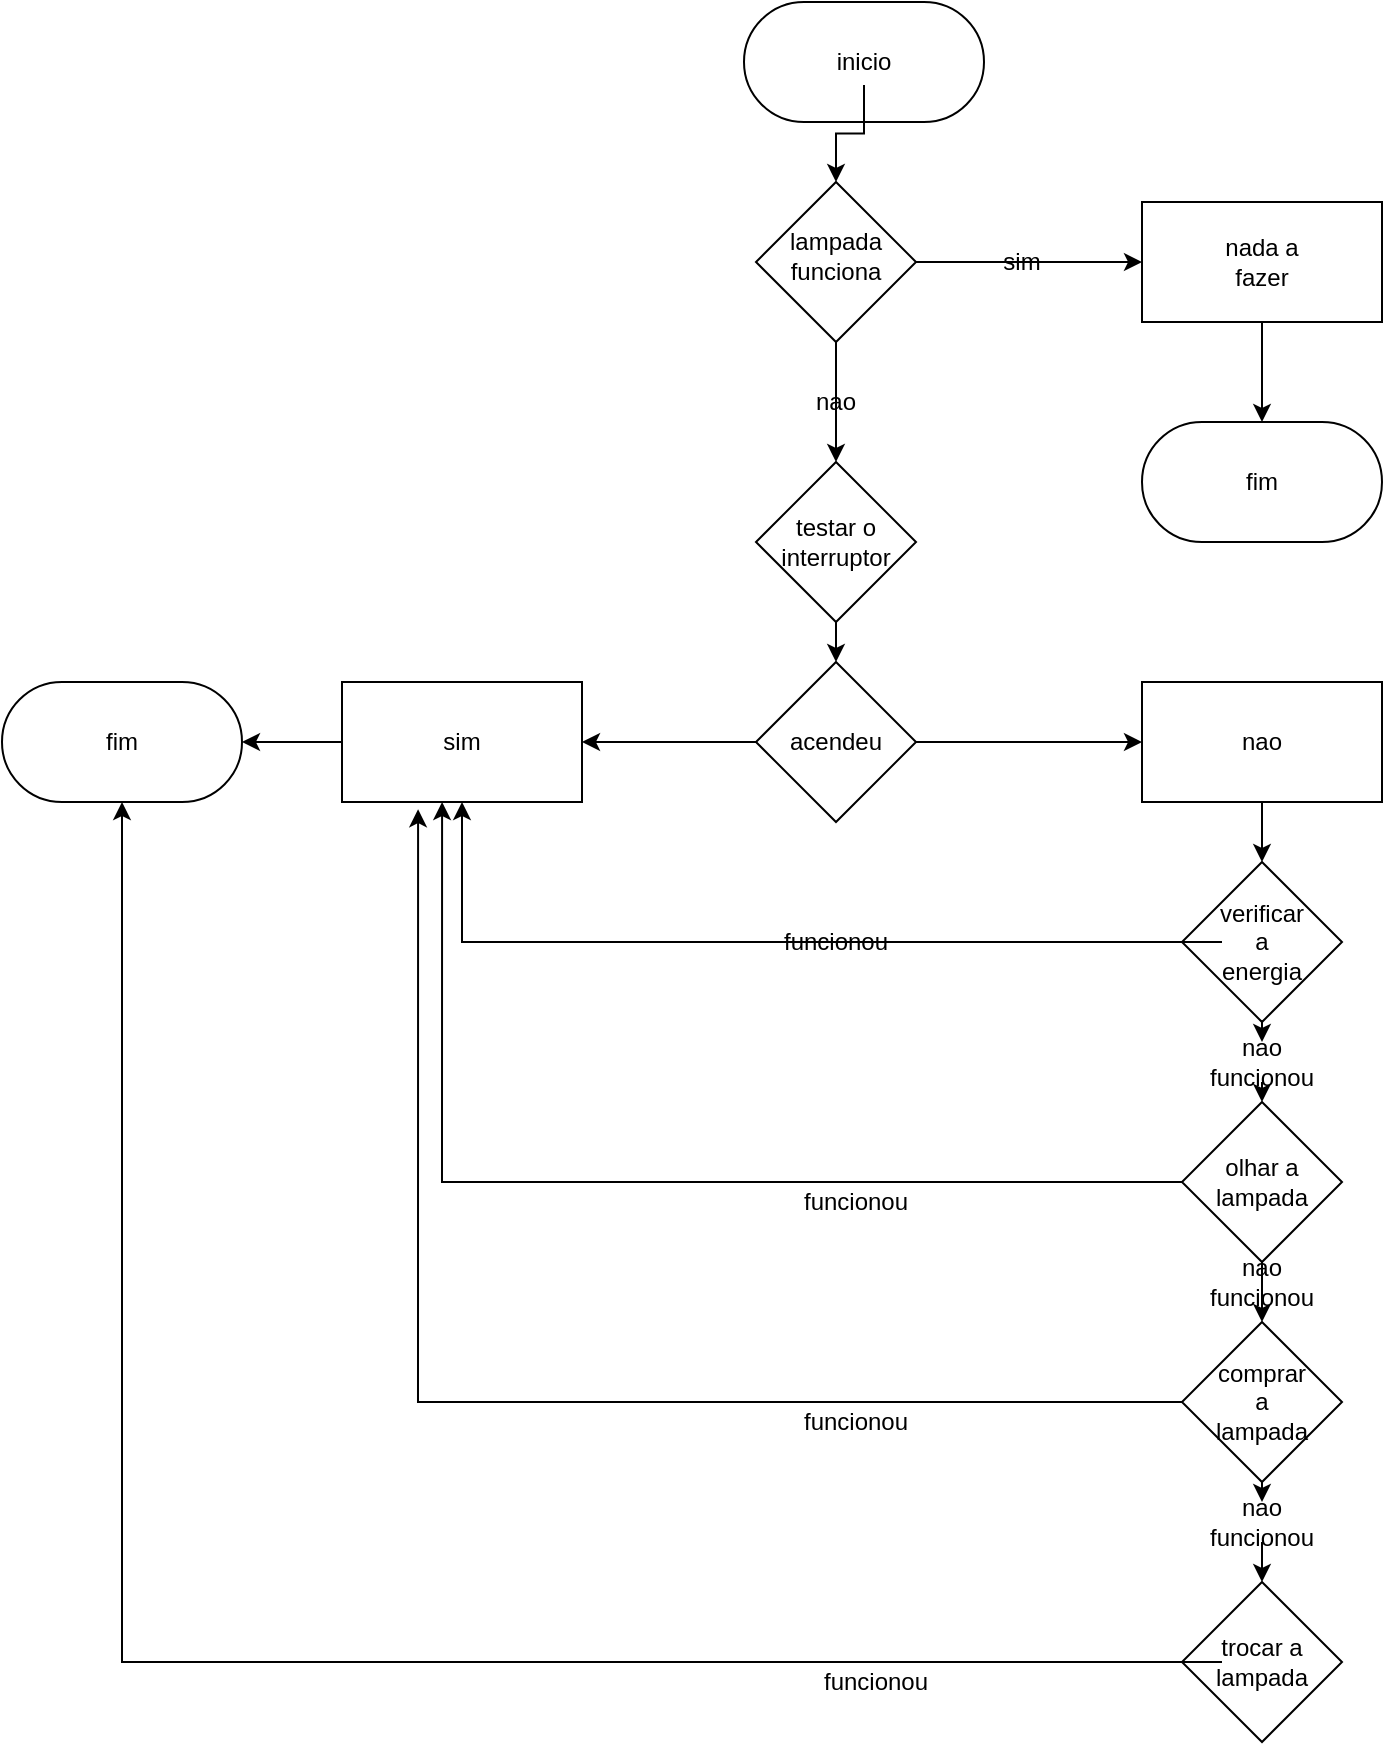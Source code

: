<mxfile version="11.2.8" type="device" pages="2"><diagram id="WfackKkiFHnZD8y2QOzK" name="Page-1"><mxGraphModel dx="1408" dy="731" grid="1" gridSize="10" guides="1" tooltips="1" connect="1" arrows="1" fold="1" page="1" pageScale="1" pageWidth="827" pageHeight="1169" math="0" shadow="0"><root><mxCell id="0"/><mxCell id="1" parent="0"/><mxCell id="FKloahGIJzht-sHKak-x-2" value="" style="rounded=1;whiteSpace=wrap;html=1;arcSize=50;" vertex="1" parent="1"><mxGeometry x="381" y="110" width="120" height="60" as="geometry"/></mxCell><mxCell id="FKloahGIJzht-sHKak-x-110" style="edgeStyle=orthogonalEdgeStyle;rounded=0;orthogonalLoop=1;jettySize=auto;html=1;entryX=0.5;entryY=0;entryDx=0;entryDy=0;" edge="1" parent="1" source="FKloahGIJzht-sHKak-x-23" target="FKloahGIJzht-sHKak-x-26"><mxGeometry relative="1" as="geometry"/></mxCell><mxCell id="FKloahGIJzht-sHKak-x-23" value="inicio" style="text;html=1;strokeColor=none;fillColor=none;align=center;verticalAlign=middle;whiteSpace=wrap;rounded=0;" vertex="1" parent="1"><mxGeometry x="421" y="128.5" width="40" height="23" as="geometry"/></mxCell><mxCell id="FKloahGIJzht-sHKak-x-32" value="" style="edgeStyle=orthogonalEdgeStyle;rounded=0;orthogonalLoop=1;jettySize=auto;html=1;" edge="1" parent="1" source="FKloahGIJzht-sHKak-x-26" target="FKloahGIJzht-sHKak-x-30"><mxGeometry relative="1" as="geometry"/></mxCell><mxCell id="FKloahGIJzht-sHKak-x-34" style="edgeStyle=orthogonalEdgeStyle;rounded=0;orthogonalLoop=1;jettySize=auto;html=1;exitX=1;exitY=0.5;exitDx=0;exitDy=0;entryX=0;entryY=0.5;entryDx=0;entryDy=0;" edge="1" parent="1" source="FKloahGIJzht-sHKak-x-26" target="FKloahGIJzht-sHKak-x-28"><mxGeometry relative="1" as="geometry"/></mxCell><mxCell id="FKloahGIJzht-sHKak-x-26" value="" style="rhombus;whiteSpace=wrap;html=1;" vertex="1" parent="1"><mxGeometry x="387" y="200" width="80" height="80" as="geometry"/></mxCell><mxCell id="FKloahGIJzht-sHKak-x-39" style="edgeStyle=orthogonalEdgeStyle;rounded=0;orthogonalLoop=1;jettySize=auto;html=1;exitX=0.5;exitY=1;exitDx=0;exitDy=0;entryX=0.5;entryY=0;entryDx=0;entryDy=0;" edge="1" parent="1" source="FKloahGIJzht-sHKak-x-28" target="FKloahGIJzht-sHKak-x-29"><mxGeometry relative="1" as="geometry"/></mxCell><mxCell id="FKloahGIJzht-sHKak-x-28" value="" style="text;html=1;strokeColor=#000000;fillColor=#ffffff;align=center;verticalAlign=middle;whiteSpace=wrap;rounded=0;fontFamily=Helvetica;fontSize=12;fontColor=#000000;" vertex="1" parent="1"><mxGeometry x="580" y="210" width="120" height="60" as="geometry"/></mxCell><mxCell id="FKloahGIJzht-sHKak-x-29" value="" style="rounded=1;whiteSpace=wrap;html=1;arcSize=50;" vertex="1" parent="1"><mxGeometry x="580" y="320" width="120" height="60" as="geometry"/></mxCell><mxCell id="FKloahGIJzht-sHKak-x-53" style="edgeStyle=orthogonalEdgeStyle;rounded=0;orthogonalLoop=1;jettySize=auto;html=1;exitX=0.5;exitY=1;exitDx=0;exitDy=0;entryX=0.5;entryY=0;entryDx=0;entryDy=0;" edge="1" parent="1" source="FKloahGIJzht-sHKak-x-30" target="FKloahGIJzht-sHKak-x-42"><mxGeometry relative="1" as="geometry"/></mxCell><mxCell id="FKloahGIJzht-sHKak-x-30" value="" style="rhombus;whiteSpace=wrap;html=1;" vertex="1" parent="1"><mxGeometry x="387" y="340" width="80" height="80" as="geometry"/></mxCell><mxCell id="FKloahGIJzht-sHKak-x-31" value="lampada funciona" style="text;html=1;strokeColor=none;fillColor=none;align=center;verticalAlign=middle;whiteSpace=wrap;rounded=0;" vertex="1" parent="1"><mxGeometry x="407" y="226.5" width="40" height="20" as="geometry"/></mxCell><mxCell id="FKloahGIJzht-sHKak-x-33" value="nao" style="text;html=1;strokeColor=none;fillColor=none;align=center;verticalAlign=middle;whiteSpace=wrap;rounded=0;" vertex="1" parent="1"><mxGeometry x="407" y="300" width="40" height="20" as="geometry"/></mxCell><mxCell id="FKloahGIJzht-sHKak-x-35" value="testar o interruptor" style="text;html=1;strokeColor=none;fillColor=none;align=center;verticalAlign=middle;whiteSpace=wrap;rounded=0;" vertex="1" parent="1"><mxGeometry x="407" y="370" width="40" height="20" as="geometry"/></mxCell><mxCell id="FKloahGIJzht-sHKak-x-36" value="nada a fazer" style="text;html=1;strokeColor=none;fillColor=none;align=center;verticalAlign=middle;whiteSpace=wrap;rounded=0;" vertex="1" parent="1"><mxGeometry x="620" y="230" width="40" height="20" as="geometry"/></mxCell><mxCell id="FKloahGIJzht-sHKak-x-37" value="fim" style="text;html=1;strokeColor=none;fillColor=none;align=center;verticalAlign=middle;whiteSpace=wrap;rounded=0;" vertex="1" parent="1"><mxGeometry x="620" y="340" width="40" height="20" as="geometry"/></mxCell><mxCell id="FKloahGIJzht-sHKak-x-40" value="sim" style="text;html=1;strokeColor=none;fillColor=none;align=center;verticalAlign=middle;whiteSpace=wrap;rounded=0;" vertex="1" parent="1"><mxGeometry x="500" y="230" width="40" height="20" as="geometry"/></mxCell><mxCell id="FKloahGIJzht-sHKak-x-50" style="edgeStyle=orthogonalEdgeStyle;rounded=0;orthogonalLoop=1;jettySize=auto;html=1;exitX=0;exitY=0.5;exitDx=0;exitDy=0;entryX=1;entryY=0.5;entryDx=0;entryDy=0;" edge="1" parent="1" source="FKloahGIJzht-sHKak-x-42" target="FKloahGIJzht-sHKak-x-46"><mxGeometry relative="1" as="geometry"/></mxCell><mxCell id="FKloahGIJzht-sHKak-x-51" style="edgeStyle=orthogonalEdgeStyle;rounded=0;orthogonalLoop=1;jettySize=auto;html=1;exitX=1;exitY=0.5;exitDx=0;exitDy=0;entryX=0;entryY=0.5;entryDx=0;entryDy=0;" edge="1" parent="1" source="FKloahGIJzht-sHKak-x-42" target="FKloahGIJzht-sHKak-x-44"><mxGeometry relative="1" as="geometry"/></mxCell><mxCell id="FKloahGIJzht-sHKak-x-42" value="" style="rhombus;whiteSpace=wrap;html=1;" vertex="1" parent="1"><mxGeometry x="387" y="440" width="80" height="80" as="geometry"/></mxCell><mxCell id="FKloahGIJzht-sHKak-x-61" style="edgeStyle=orthogonalEdgeStyle;rounded=0;orthogonalLoop=1;jettySize=auto;html=1;exitX=0.5;exitY=1;exitDx=0;exitDy=0;entryX=0.5;entryY=0;entryDx=0;entryDy=0;" edge="1" parent="1" source="FKloahGIJzht-sHKak-x-44" target="FKloahGIJzht-sHKak-x-54"><mxGeometry relative="1" as="geometry"/></mxCell><mxCell id="FKloahGIJzht-sHKak-x-44" value="" style="rounded=0;whiteSpace=wrap;html=1;" vertex="1" parent="1"><mxGeometry x="580" y="450" width="120" height="60" as="geometry"/></mxCell><mxCell id="FKloahGIJzht-sHKak-x-45" value="acendeu" style="text;html=1;strokeColor=none;fillColor=none;align=center;verticalAlign=middle;whiteSpace=wrap;rounded=0;" vertex="1" parent="1"><mxGeometry x="407" y="470" width="40" height="20" as="geometry"/></mxCell><mxCell id="FKloahGIJzht-sHKak-x-57" style="edgeStyle=orthogonalEdgeStyle;rounded=0;orthogonalLoop=1;jettySize=auto;html=1;" edge="1" parent="1" source="FKloahGIJzht-sHKak-x-46" target="FKloahGIJzht-sHKak-x-58"><mxGeometry relative="1" as="geometry"><mxPoint x="100" y="480" as="targetPoint"/></mxGeometry></mxCell><mxCell id="FKloahGIJzht-sHKak-x-46" value="" style="rounded=0;whiteSpace=wrap;html=1;" vertex="1" parent="1"><mxGeometry x="180" y="450" width="120" height="60" as="geometry"/></mxCell><mxCell id="FKloahGIJzht-sHKak-x-48" value="sim" style="text;html=1;strokeColor=none;fillColor=none;align=center;verticalAlign=middle;whiteSpace=wrap;rounded=0;" vertex="1" parent="1"><mxGeometry x="220" y="470" width="40" height="20" as="geometry"/></mxCell><mxCell id="FKloahGIJzht-sHKak-x-49" value="nao" style="text;html=1;strokeColor=none;fillColor=none;align=center;verticalAlign=middle;whiteSpace=wrap;rounded=0;" vertex="1" parent="1"><mxGeometry x="620" y="470" width="40" height="20" as="geometry"/></mxCell><mxCell id="FKloahGIJzht-sHKak-x-79" style="edgeStyle=orthogonalEdgeStyle;rounded=0;orthogonalLoop=1;jettySize=auto;html=1;exitX=0.5;exitY=1;exitDx=0;exitDy=0;entryX=0.5;entryY=0;entryDx=0;entryDy=0;" edge="1" parent="1" source="FKloahGIJzht-sHKak-x-107" target="FKloahGIJzht-sHKak-x-67"><mxGeometry relative="1" as="geometry"/></mxCell><mxCell id="FKloahGIJzht-sHKak-x-54" value="" style="rhombus;whiteSpace=wrap;html=1;" vertex="1" parent="1"><mxGeometry x="600" y="540" width="80" height="80" as="geometry"/></mxCell><mxCell id="FKloahGIJzht-sHKak-x-94" style="edgeStyle=orthogonalEdgeStyle;rounded=0;orthogonalLoop=1;jettySize=auto;html=1;entryX=0.5;entryY=1;entryDx=0;entryDy=0;" edge="1" parent="1" source="FKloahGIJzht-sHKak-x-55" target="FKloahGIJzht-sHKak-x-46"><mxGeometry relative="1" as="geometry"/></mxCell><mxCell id="FKloahGIJzht-sHKak-x-55" value="verificar a energia" style="text;html=1;strokeColor=none;fillColor=none;align=center;verticalAlign=middle;whiteSpace=wrap;rounded=0;" vertex="1" parent="1"><mxGeometry x="620" y="570" width="40" height="20" as="geometry"/></mxCell><mxCell id="FKloahGIJzht-sHKak-x-58" value="" style="rounded=1;whiteSpace=wrap;html=1;arcSize=50;" vertex="1" parent="1"><mxGeometry x="10" y="450" width="120" height="60" as="geometry"/></mxCell><mxCell id="FKloahGIJzht-sHKak-x-59" value="fim" style="text;html=1;strokeColor=none;fillColor=none;align=center;verticalAlign=middle;whiteSpace=wrap;rounded=0;" vertex="1" parent="1"><mxGeometry x="50" y="470" width="40" height="20" as="geometry"/></mxCell><mxCell id="FKloahGIJzht-sHKak-x-77" style="edgeStyle=orthogonalEdgeStyle;rounded=0;orthogonalLoop=1;jettySize=auto;html=1;exitX=0.5;exitY=1;exitDx=0;exitDy=0;entryX=0.5;entryY=0;entryDx=0;entryDy=0;" edge="1" parent="1" source="FKloahGIJzht-sHKak-x-67" target="FKloahGIJzht-sHKak-x-70"><mxGeometry relative="1" as="geometry"/></mxCell><mxCell id="FKloahGIJzht-sHKak-x-101" style="edgeStyle=orthogonalEdgeStyle;rounded=0;orthogonalLoop=1;jettySize=auto;html=1;exitX=0;exitY=0.5;exitDx=0;exitDy=0;entryX=0.417;entryY=1;entryDx=0;entryDy=0;entryPerimeter=0;" edge="1" parent="1" source="FKloahGIJzht-sHKak-x-67" target="FKloahGIJzht-sHKak-x-46"><mxGeometry relative="1" as="geometry"/></mxCell><mxCell id="FKloahGIJzht-sHKak-x-67" value="" style="rhombus;whiteSpace=wrap;html=1;" vertex="1" parent="1"><mxGeometry x="600" y="660" width="80" height="80" as="geometry"/></mxCell><mxCell id="FKloahGIJzht-sHKak-x-69" value="olhar a lampada" style="text;html=1;strokeColor=none;fillColor=none;align=center;verticalAlign=middle;whiteSpace=wrap;rounded=0;" vertex="1" parent="1"><mxGeometry x="620" y="690" width="40" height="20" as="geometry"/></mxCell><mxCell id="FKloahGIJzht-sHKak-x-78" style="edgeStyle=orthogonalEdgeStyle;rounded=0;orthogonalLoop=1;jettySize=auto;html=1;exitX=0.5;exitY=1;exitDx=0;exitDy=0;entryX=0.5;entryY=0;entryDx=0;entryDy=0;" edge="1" parent="1" source="FKloahGIJzht-sHKak-x-103" target="FKloahGIJzht-sHKak-x-74"><mxGeometry relative="1" as="geometry"/></mxCell><mxCell id="FKloahGIJzht-sHKak-x-102" style="edgeStyle=orthogonalEdgeStyle;rounded=0;orthogonalLoop=1;jettySize=auto;html=1;exitX=0;exitY=0.5;exitDx=0;exitDy=0;entryX=0.317;entryY=1.06;entryDx=0;entryDy=0;entryPerimeter=0;" edge="1" parent="1" source="FKloahGIJzht-sHKak-x-70" target="FKloahGIJzht-sHKak-x-46"><mxGeometry relative="1" as="geometry"/></mxCell><mxCell id="FKloahGIJzht-sHKak-x-70" value="" style="rhombus;whiteSpace=wrap;html=1;" vertex="1" parent="1"><mxGeometry x="600" y="770" width="80" height="80" as="geometry"/></mxCell><mxCell id="FKloahGIJzht-sHKak-x-71" value="comprar a lampada" style="text;html=1;strokeColor=none;fillColor=none;align=center;verticalAlign=middle;whiteSpace=wrap;rounded=0;" vertex="1" parent="1"><mxGeometry x="620" y="800" width="40" height="20" as="geometry"/></mxCell><mxCell id="FKloahGIJzht-sHKak-x-74" value="" style="rhombus;whiteSpace=wrap;html=1;" vertex="1" parent="1"><mxGeometry x="600" y="900" width="80" height="80" as="geometry"/></mxCell><mxCell id="FKloahGIJzht-sHKak-x-84" style="edgeStyle=orthogonalEdgeStyle;rounded=0;orthogonalLoop=1;jettySize=auto;html=1;entryX=0.5;entryY=1;entryDx=0;entryDy=0;" edge="1" parent="1" source="FKloahGIJzht-sHKak-x-80" target="FKloahGIJzht-sHKak-x-58"><mxGeometry relative="1" as="geometry"/></mxCell><mxCell id="FKloahGIJzht-sHKak-x-80" value="trocar a lampada" style="text;html=1;strokeColor=none;fillColor=none;align=center;verticalAlign=middle;whiteSpace=wrap;rounded=0;" vertex="1" parent="1"><mxGeometry x="620" y="930" width="40" height="20" as="geometry"/></mxCell><mxCell id="FKloahGIJzht-sHKak-x-95" value="funcionou" style="text;html=1;strokeColor=none;fillColor=none;align=center;verticalAlign=middle;whiteSpace=wrap;rounded=0;" vertex="1" parent="1"><mxGeometry x="407" y="570" width="40" height="20" as="geometry"/></mxCell><mxCell id="FKloahGIJzht-sHKak-x-96" value="funcionou" style="text;html=1;strokeColor=none;fillColor=none;align=center;verticalAlign=middle;whiteSpace=wrap;rounded=0;" vertex="1" parent="1"><mxGeometry x="417" y="700" width="40" height="20" as="geometry"/></mxCell><mxCell id="FKloahGIJzht-sHKak-x-104" value="funcionou" style="text;html=1;strokeColor=none;fillColor=none;align=center;verticalAlign=middle;whiteSpace=wrap;rounded=0;" vertex="1" parent="1"><mxGeometry x="417" y="810" width="40" height="20" as="geometry"/></mxCell><mxCell id="FKloahGIJzht-sHKak-x-105" value="funcionou" style="text;html=1;strokeColor=none;fillColor=none;align=center;verticalAlign=middle;whiteSpace=wrap;rounded=0;" vertex="1" parent="1"><mxGeometry x="427" y="940" width="40" height="20" as="geometry"/></mxCell><mxCell id="FKloahGIJzht-sHKak-x-103" value="nao funcionou" style="text;html=1;strokeColor=none;fillColor=none;align=center;verticalAlign=middle;whiteSpace=wrap;rounded=0;" vertex="1" parent="1"><mxGeometry x="620" y="860" width="40" height="20" as="geometry"/></mxCell><mxCell id="FKloahGIJzht-sHKak-x-106" style="edgeStyle=orthogonalEdgeStyle;rounded=0;orthogonalLoop=1;jettySize=auto;html=1;exitX=0.5;exitY=1;exitDx=0;exitDy=0;entryX=0.5;entryY=0;entryDx=0;entryDy=0;" edge="1" parent="1" source="FKloahGIJzht-sHKak-x-70" target="FKloahGIJzht-sHKak-x-103"><mxGeometry relative="1" as="geometry"><mxPoint x="640" y="850" as="sourcePoint"/><mxPoint x="640" y="900" as="targetPoint"/></mxGeometry></mxCell><mxCell id="FKloahGIJzht-sHKak-x-108" value="nao funcionou" style="text;html=1;strokeColor=none;fillColor=none;align=center;verticalAlign=middle;whiteSpace=wrap;rounded=0;" vertex="1" parent="1"><mxGeometry x="620" y="740" width="40" height="20" as="geometry"/></mxCell><mxCell id="FKloahGIJzht-sHKak-x-107" value="nao funcionou" style="text;html=1;strokeColor=none;fillColor=none;align=center;verticalAlign=middle;whiteSpace=wrap;rounded=0;" vertex="1" parent="1"><mxGeometry x="620" y="630" width="40" height="20" as="geometry"/></mxCell><mxCell id="FKloahGIJzht-sHKak-x-109" style="edgeStyle=orthogonalEdgeStyle;rounded=0;orthogonalLoop=1;jettySize=auto;html=1;exitX=0.5;exitY=1;exitDx=0;exitDy=0;entryX=0.5;entryY=0;entryDx=0;entryDy=0;" edge="1" parent="1" source="FKloahGIJzht-sHKak-x-54" target="FKloahGIJzht-sHKak-x-107"><mxGeometry relative="1" as="geometry"><mxPoint x="640" y="620" as="sourcePoint"/><mxPoint x="640" y="660" as="targetPoint"/></mxGeometry></mxCell></root></mxGraphModel></diagram><diagram id="q9bnxlz3gZTp_0azynKx" name="Page-2"><mxGraphModel dx="1408" dy="731" grid="1" gridSize="12" guides="1" tooltips="1" connect="1" arrows="1" fold="1" page="1" pageScale="1" pageWidth="1600" pageHeight="1200" math="0" shadow="0"><root><mxCell id="a4bitYrL5rASx48J4bJ5-0"/><mxCell id="a4bitYrL5rASx48J4bJ5-1" parent="a4bitYrL5rASx48J4bJ5-0"/><mxCell id="a4bitYrL5rASx48J4bJ5-39" style="edgeStyle=orthogonalEdgeStyle;rounded=0;orthogonalLoop=1;jettySize=auto;html=1;exitX=0.5;exitY=1;exitDx=0;exitDy=0;" edge="1" parent="a4bitYrL5rASx48J4bJ5-1" source="a4bitYrL5rASx48J4bJ5-2" target="a4bitYrL5rASx48J4bJ5-5"><mxGeometry relative="1" as="geometry"/></mxCell><mxCell id="a4bitYrL5rASx48J4bJ5-2" value="" style="rounded=1;whiteSpace=wrap;html=1;arcSize=50;" vertex="1" parent="a4bitYrL5rASx48J4bJ5-1"><mxGeometry x="353" y="70" width="120" height="60" as="geometry"/></mxCell><mxCell id="a4bitYrL5rASx48J4bJ5-3" value="inicio" style="text;html=1;strokeColor=none;fillColor=none;align=center;verticalAlign=middle;whiteSpace=wrap;rounded=0;" vertex="1" parent="a4bitYrL5rASx48J4bJ5-1"><mxGeometry x="393" y="90" width="40" height="20" as="geometry"/></mxCell><mxCell id="a4bitYrL5rASx48J4bJ5-26" style="edgeStyle=orthogonalEdgeStyle;rounded=0;orthogonalLoop=1;jettySize=auto;html=1;exitX=0.5;exitY=1;exitDx=0;exitDy=0;" edge="1" parent="a4bitYrL5rASx48J4bJ5-1" source="a4bitYrL5rASx48J4bJ5-4" target="a4bitYrL5rASx48J4bJ5-10"><mxGeometry relative="1" as="geometry"/></mxCell><mxCell id="a4bitYrL5rASx48J4bJ5-4" value="" style="rounded=0;whiteSpace=wrap;html=1;" vertex="1" parent="a4bitYrL5rASx48J4bJ5-1"><mxGeometry x="700" y="180" width="120" height="60" as="geometry"/></mxCell><mxCell id="a4bitYrL5rASx48J4bJ5-27" style="edgeStyle=orthogonalEdgeStyle;rounded=0;orthogonalLoop=1;jettySize=auto;html=1;exitX=1;exitY=0.5;exitDx=0;exitDy=0;" edge="1" parent="a4bitYrL5rASx48J4bJ5-1" source="a4bitYrL5rASx48J4bJ5-5" target="a4bitYrL5rASx48J4bJ5-4"><mxGeometry relative="1" as="geometry"/></mxCell><mxCell id="a4bitYrL5rASx48J4bJ5-28" style="edgeStyle=orthogonalEdgeStyle;rounded=0;orthogonalLoop=1;jettySize=auto;html=1;exitX=0;exitY=0.5;exitDx=0;exitDy=0;entryX=1;entryY=0.5;entryDx=0;entryDy=0;" edge="1" parent="a4bitYrL5rASx48J4bJ5-1" source="a4bitYrL5rASx48J4bJ5-5" target="a4bitYrL5rASx48J4bJ5-7"><mxGeometry relative="1" as="geometry"/></mxCell><mxCell id="a4bitYrL5rASx48J4bJ5-5" value="" style="rhombus;whiteSpace=wrap;html=1;" vertex="1" parent="a4bitYrL5rASx48J4bJ5-1"><mxGeometry x="373" y="170" width="80" height="80" as="geometry"/></mxCell><mxCell id="a4bitYrL5rASx48J4bJ5-6" value="esta com bafo" style="text;html=1;strokeColor=none;fillColor=none;align=center;verticalAlign=middle;whiteSpace=wrap;rounded=0;" vertex="1" parent="a4bitYrL5rASx48J4bJ5-1"><mxGeometry x="393" y="200" width="40" height="20" as="geometry"/></mxCell><mxCell id="a4bitYrL5rASx48J4bJ5-29" style="edgeStyle=orthogonalEdgeStyle;rounded=0;orthogonalLoop=1;jettySize=auto;html=1;exitX=0.5;exitY=1;exitDx=0;exitDy=0;entryX=0.5;entryY=0;entryDx=0;entryDy=0;" edge="1" parent="a4bitYrL5rASx48J4bJ5-1" source="a4bitYrL5rASx48J4bJ5-7" target="a4bitYrL5rASx48J4bJ5-12"><mxGeometry relative="1" as="geometry"/></mxCell><mxCell id="a4bitYrL5rASx48J4bJ5-7" value="" style="rounded=0;whiteSpace=wrap;html=1;" vertex="1" parent="a4bitYrL5rASx48J4bJ5-1"><mxGeometry x="10" y="180" width="120" height="60" as="geometry"/></mxCell><mxCell id="a4bitYrL5rASx48J4bJ5-8" value="sim" style="text;html=1;strokeColor=none;fillColor=none;align=center;verticalAlign=middle;whiteSpace=wrap;rounded=0;" vertex="1" parent="a4bitYrL5rASx48J4bJ5-1"><mxGeometry x="50" y="200" width="40" height="20" as="geometry"/></mxCell><mxCell id="a4bitYrL5rASx48J4bJ5-9" value="nao" style="text;html=1;strokeColor=none;fillColor=none;align=center;verticalAlign=middle;whiteSpace=wrap;rounded=0;" vertex="1" parent="a4bitYrL5rASx48J4bJ5-1"><mxGeometry x="740" y="200" width="40" height="20" as="geometry"/></mxCell><mxCell id="a4bitYrL5rASx48J4bJ5-10" value="" style="rounded=1;whiteSpace=wrap;html=1;arcSize=50;" vertex="1" parent="a4bitYrL5rASx48J4bJ5-1"><mxGeometry x="700" y="300" width="120" height="60" as="geometry"/></mxCell><mxCell id="a4bitYrL5rASx48J4bJ5-11" value="fim" style="text;html=1;strokeColor=none;fillColor=none;align=center;verticalAlign=middle;whiteSpace=wrap;rounded=0;" vertex="1" parent="a4bitYrL5rASx48J4bJ5-1"><mxGeometry x="740" y="320" width="40" height="20" as="geometry"/></mxCell><mxCell id="a4bitYrL5rASx48J4bJ5-30" style="edgeStyle=orthogonalEdgeStyle;rounded=0;orthogonalLoop=1;jettySize=auto;html=1;exitX=0.5;exitY=1;exitDx=0;exitDy=0;entryX=0.5;entryY=0;entryDx=0;entryDy=0;" edge="1" parent="a4bitYrL5rASx48J4bJ5-1" source="a4bitYrL5rASx48J4bJ5-12" target="a4bitYrL5rASx48J4bJ5-14"><mxGeometry relative="1" as="geometry"/></mxCell><mxCell id="a4bitYrL5rASx48J4bJ5-12" value="" style="rhombus;whiteSpace=wrap;html=1;" vertex="1" parent="a4bitYrL5rASx48J4bJ5-1"><mxGeometry x="30" y="310" width="80" height="80" as="geometry"/></mxCell><mxCell id="a4bitYrL5rASx48J4bJ5-13" value="va ate a pia" style="text;html=1;strokeColor=none;fillColor=none;align=center;verticalAlign=middle;whiteSpace=wrap;rounded=0;" vertex="1" parent="a4bitYrL5rASx48J4bJ5-1"><mxGeometry x="50" y="340" width="40" height="20" as="geometry"/></mxCell><mxCell id="a4bitYrL5rASx48J4bJ5-33" style="edgeStyle=orthogonalEdgeStyle;rounded=0;orthogonalLoop=1;jettySize=auto;html=1;exitX=0.5;exitY=1;exitDx=0;exitDy=0;entryX=0.5;entryY=0;entryDx=0;entryDy=0;" edge="1" parent="a4bitYrL5rASx48J4bJ5-1" source="a4bitYrL5rASx48J4bJ5-14" target="a4bitYrL5rASx48J4bJ5-16"><mxGeometry relative="1" as="geometry"/></mxCell><mxCell id="a4bitYrL5rASx48J4bJ5-14" value="" style="rhombus;whiteSpace=wrap;html=1;" vertex="1" parent="a4bitYrL5rASx48J4bJ5-1"><mxGeometry x="30" y="430" width="80" height="80" as="geometry"/></mxCell><mxCell id="a4bitYrL5rASx48J4bJ5-15" value="pegue a escova" style="text;html=1;strokeColor=none;fillColor=none;align=center;verticalAlign=middle;whiteSpace=wrap;rounded=0;" vertex="1" parent="a4bitYrL5rASx48J4bJ5-1"><mxGeometry x="50" y="460" width="40" height="20" as="geometry"/></mxCell><mxCell id="a4bitYrL5rASx48J4bJ5-34" style="edgeStyle=orthogonalEdgeStyle;rounded=0;orthogonalLoop=1;jettySize=auto;html=1;exitX=0.5;exitY=1;exitDx=0;exitDy=0;" edge="1" parent="a4bitYrL5rASx48J4bJ5-1" source="a4bitYrL5rASx48J4bJ5-16"><mxGeometry relative="1" as="geometry"><mxPoint x="72" y="648" as="targetPoint"/></mxGeometry></mxCell><mxCell id="a4bitYrL5rASx48J4bJ5-16" value="" style="rhombus;whiteSpace=wrap;html=1;" vertex="1" parent="a4bitYrL5rASx48J4bJ5-1"><mxGeometry x="30" y="544" width="80" height="80" as="geometry"/></mxCell><mxCell id="a4bitYrL5rASx48J4bJ5-17" value="coloque a pasta na escova" style="text;html=1;strokeColor=none;fillColor=none;align=center;verticalAlign=middle;whiteSpace=wrap;rounded=0;" vertex="1" parent="a4bitYrL5rASx48J4bJ5-1"><mxGeometry x="50" y="574" width="40" height="20" as="geometry"/></mxCell><mxCell id="a4bitYrL5rASx48J4bJ5-35" style="edgeStyle=orthogonalEdgeStyle;rounded=0;orthogonalLoop=1;jettySize=auto;html=1;entryX=0.5;entryY=0;entryDx=0;entryDy=0;" edge="1" parent="a4bitYrL5rASx48J4bJ5-1" source="a4bitYrL5rASx48J4bJ5-18" target="a4bitYrL5rASx48J4bJ5-20"><mxGeometry relative="1" as="geometry"/></mxCell><mxCell id="a4bitYrL5rASx48J4bJ5-18" value="" style="rhombus;whiteSpace=wrap;html=1;" vertex="1" parent="a4bitYrL5rASx48J4bJ5-1"><mxGeometry x="30" y="650" width="80" height="80" as="geometry"/></mxCell><mxCell id="a4bitYrL5rASx48J4bJ5-19" value="escove os dentes ate ficar limpo" style="text;html=1;strokeColor=none;fillColor=none;align=center;verticalAlign=middle;whiteSpace=wrap;rounded=0;" vertex="1" parent="a4bitYrL5rASx48J4bJ5-1"><mxGeometry x="50" y="680" width="40" height="20" as="geometry"/></mxCell><mxCell id="a4bitYrL5rASx48J4bJ5-38" style="edgeStyle=orthogonalEdgeStyle;rounded=0;orthogonalLoop=1;jettySize=auto;html=1;exitX=1;exitY=0.5;exitDx=0;exitDy=0;entryX=0;entryY=0.5;entryDx=0;entryDy=0;" edge="1" parent="a4bitYrL5rASx48J4bJ5-1" source="a4bitYrL5rASx48J4bJ5-20" target="a4bitYrL5rASx48J4bJ5-22"><mxGeometry relative="1" as="geometry"/></mxCell><mxCell id="a4bitYrL5rASx48J4bJ5-20" value="" style="rhombus;whiteSpace=wrap;html=1;" vertex="1" parent="a4bitYrL5rASx48J4bJ5-1"><mxGeometry x="30" y="770" width="80" height="80" as="geometry"/></mxCell><mxCell id="a4bitYrL5rASx48J4bJ5-21" value="enxaguar a boca" style="text;html=1;strokeColor=none;fillColor=none;align=center;verticalAlign=middle;whiteSpace=wrap;rounded=0;" vertex="1" parent="a4bitYrL5rASx48J4bJ5-1"><mxGeometry x="50" y="800" width="40" height="20" as="geometry"/></mxCell><mxCell id="a4bitYrL5rASx48J4bJ5-22" value="" style="rounded=1;whiteSpace=wrap;html=1;arcSize=50;" vertex="1" parent="a4bitYrL5rASx48J4bJ5-1"><mxGeometry x="250" y="745" width="310" height="130" as="geometry"/></mxCell><mxCell id="a4bitYrL5rASx48J4bJ5-25" value="sorriso colgate" style="text;html=1;strokeColor=none;fillColor=none;align=center;verticalAlign=middle;whiteSpace=wrap;rounded=0;" vertex="1" parent="a4bitYrL5rASx48J4bJ5-1"><mxGeometry x="387.5" y="796" width="51" height="28" as="geometry"/></mxCell></root></mxGraphModel></diagram></mxfile>